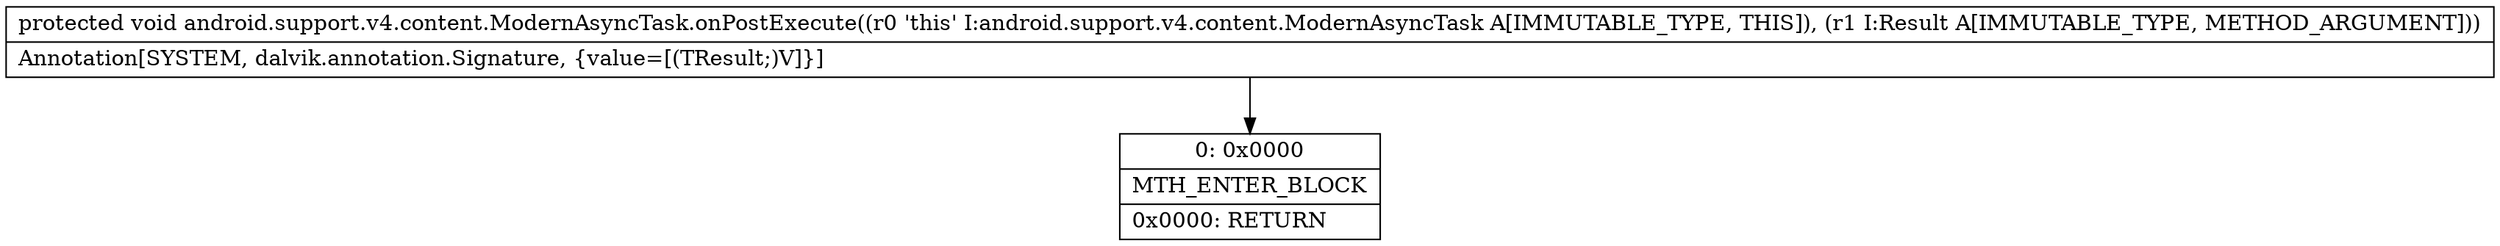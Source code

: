 digraph "CFG forandroid.support.v4.content.ModernAsyncTask.onPostExecute(Ljava\/lang\/Object;)V" {
Node_0 [shape=record,label="{0\:\ 0x0000|MTH_ENTER_BLOCK\l|0x0000: RETURN   \l}"];
MethodNode[shape=record,label="{protected void android.support.v4.content.ModernAsyncTask.onPostExecute((r0 'this' I:android.support.v4.content.ModernAsyncTask A[IMMUTABLE_TYPE, THIS]), (r1 I:Result A[IMMUTABLE_TYPE, METHOD_ARGUMENT]))  | Annotation[SYSTEM, dalvik.annotation.Signature, \{value=[(TResult;)V]\}]\l}"];
MethodNode -> Node_0;
}

